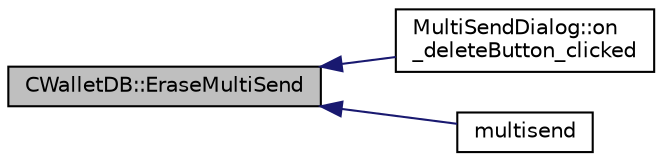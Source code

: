 digraph "CWalletDB::EraseMultiSend"
{
  edge [fontname="Helvetica",fontsize="10",labelfontname="Helvetica",labelfontsize="10"];
  node [fontname="Helvetica",fontsize="10",shape=record];
  rankdir="LR";
  Node23 [label="CWalletDB::EraseMultiSend",height=0.2,width=0.4,color="black", fillcolor="grey75", style="filled", fontcolor="black"];
  Node23 -> Node24 [dir="back",color="midnightblue",fontsize="10",style="solid",fontname="Helvetica"];
  Node24 [label="MultiSendDialog::on\l_deleteButton_clicked",height=0.2,width=0.4,color="black", fillcolor="white", style="filled",URL="$class_multi_send_dialog.html#ae8f24bf67f34d678f1116c0780261558"];
  Node23 -> Node25 [dir="back",color="midnightblue",fontsize="10",style="solid",fontname="Helvetica"];
  Node25 [label="multisend",height=0.2,width=0.4,color="black", fillcolor="white", style="filled",URL="$rpcwallet_8cpp.html#a6fa4654a100cc6506c8e050a4c85fdc2"];
}
